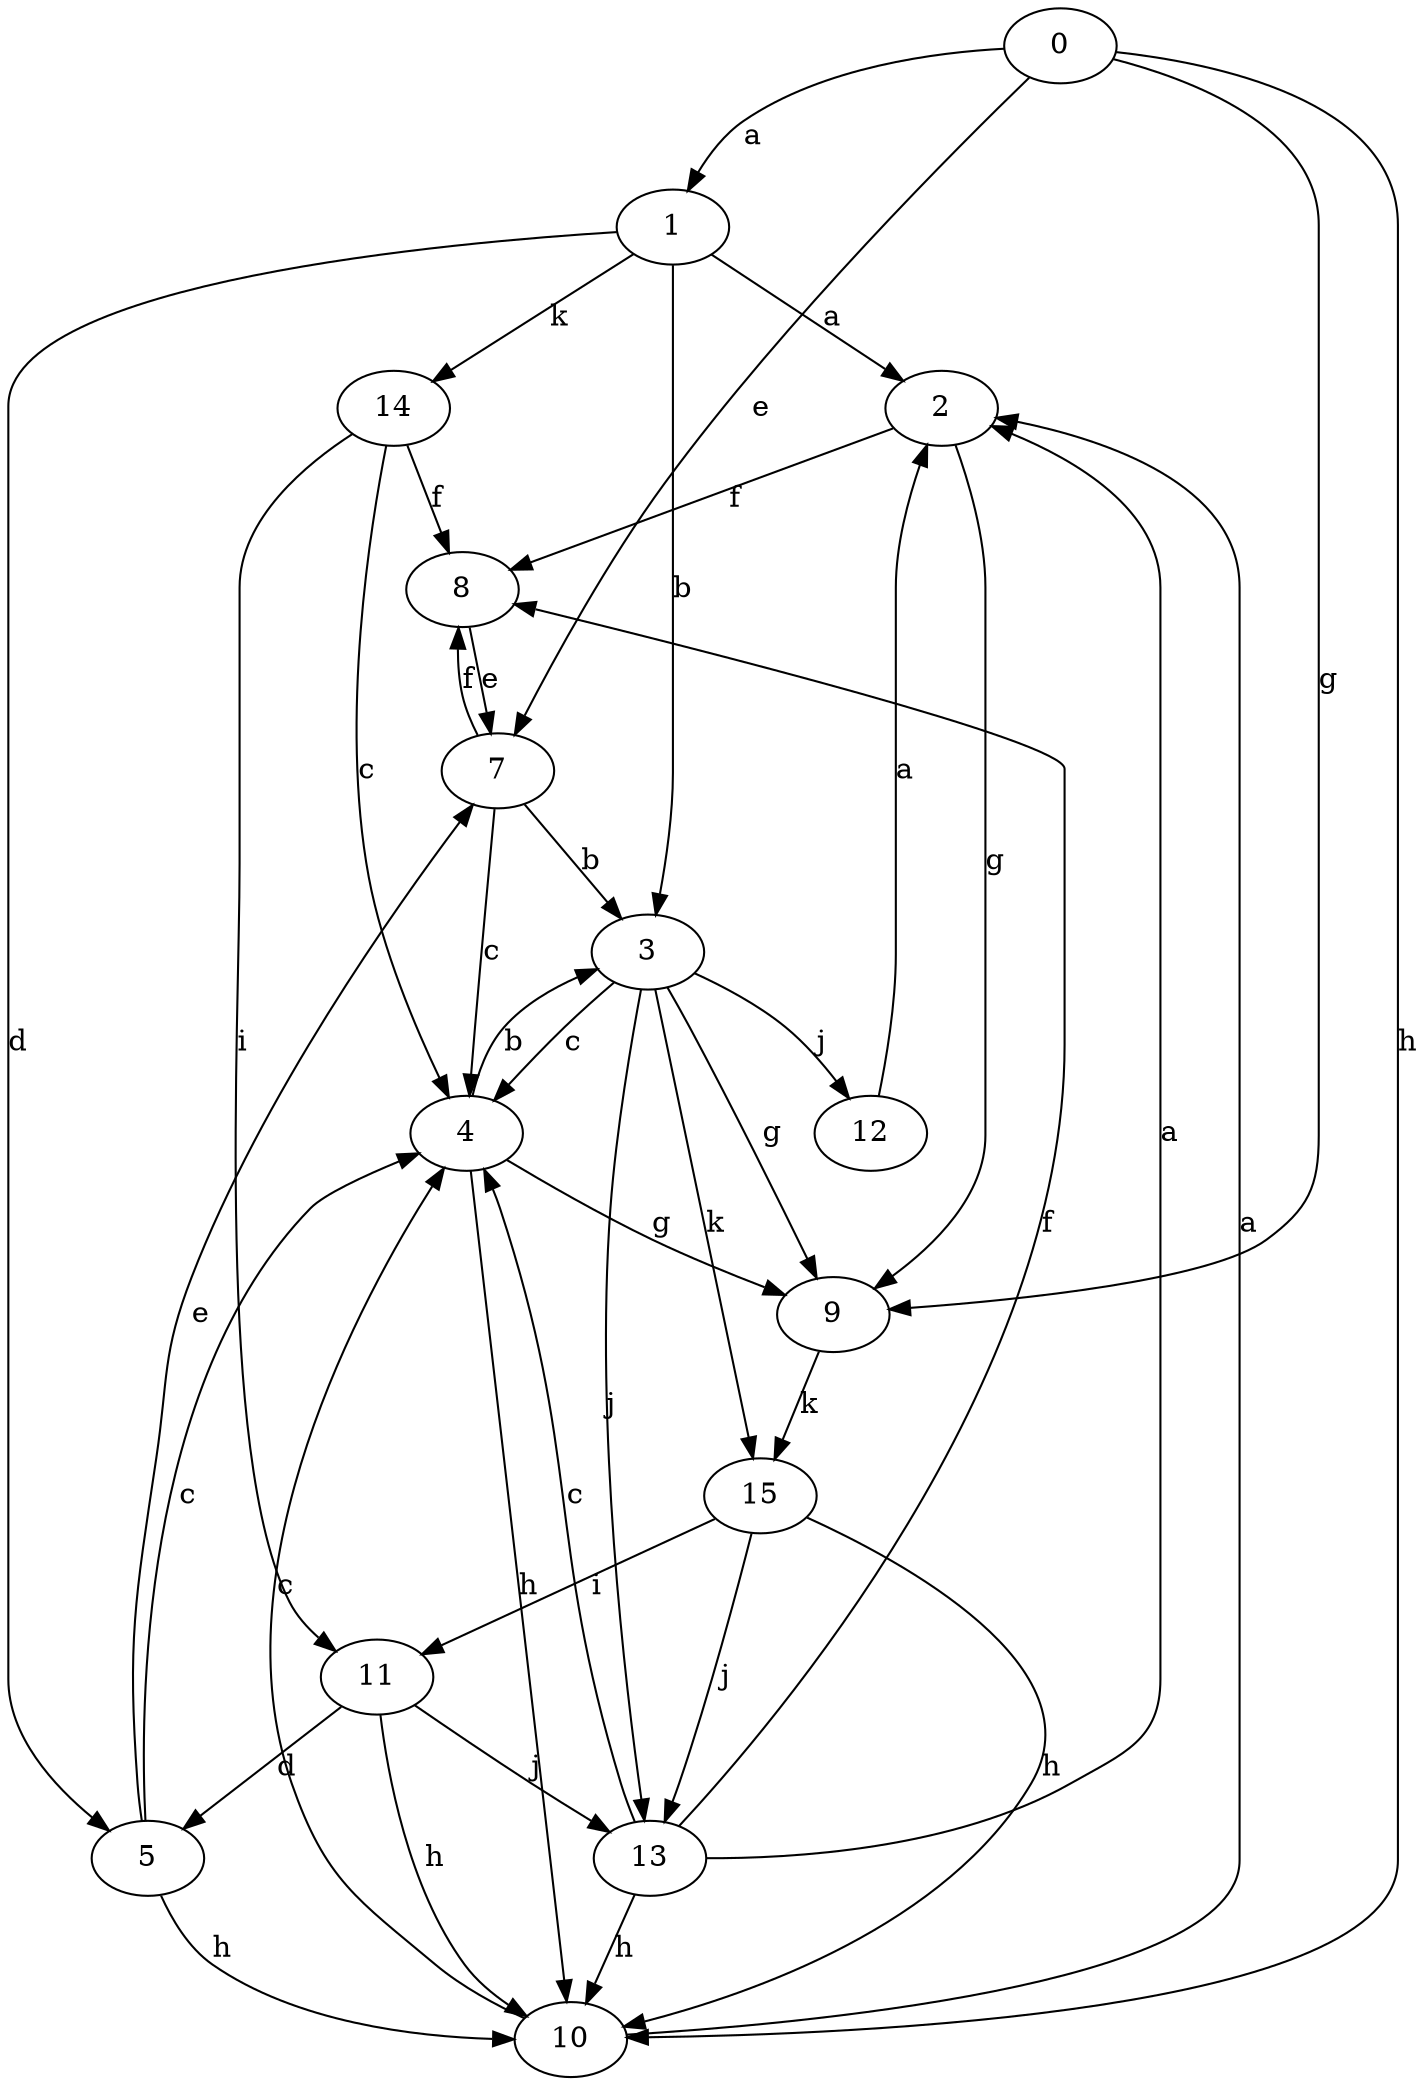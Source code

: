 strict digraph  {
1;
2;
3;
4;
5;
7;
8;
9;
10;
11;
12;
13;
14;
0;
15;
1 -> 2  [label=a];
1 -> 3  [label=b];
1 -> 5  [label=d];
1 -> 14  [label=k];
2 -> 8  [label=f];
2 -> 9  [label=g];
3 -> 4  [label=c];
3 -> 9  [label=g];
3 -> 12  [label=j];
3 -> 13  [label=j];
3 -> 15  [label=k];
4 -> 3  [label=b];
4 -> 9  [label=g];
4 -> 10  [label=h];
5 -> 4  [label=c];
5 -> 7  [label=e];
5 -> 10  [label=h];
7 -> 3  [label=b];
7 -> 4  [label=c];
7 -> 8  [label=f];
8 -> 7  [label=e];
9 -> 15  [label=k];
10 -> 2  [label=a];
10 -> 4  [label=c];
11 -> 5  [label=d];
11 -> 10  [label=h];
11 -> 13  [label=j];
12 -> 2  [label=a];
13 -> 2  [label=a];
13 -> 4  [label=c];
13 -> 8  [label=f];
13 -> 10  [label=h];
14 -> 4  [label=c];
14 -> 8  [label=f];
14 -> 11  [label=i];
0 -> 1  [label=a];
0 -> 7  [label=e];
0 -> 9  [label=g];
0 -> 10  [label=h];
15 -> 10  [label=h];
15 -> 11  [label=i];
15 -> 13  [label=j];
}
